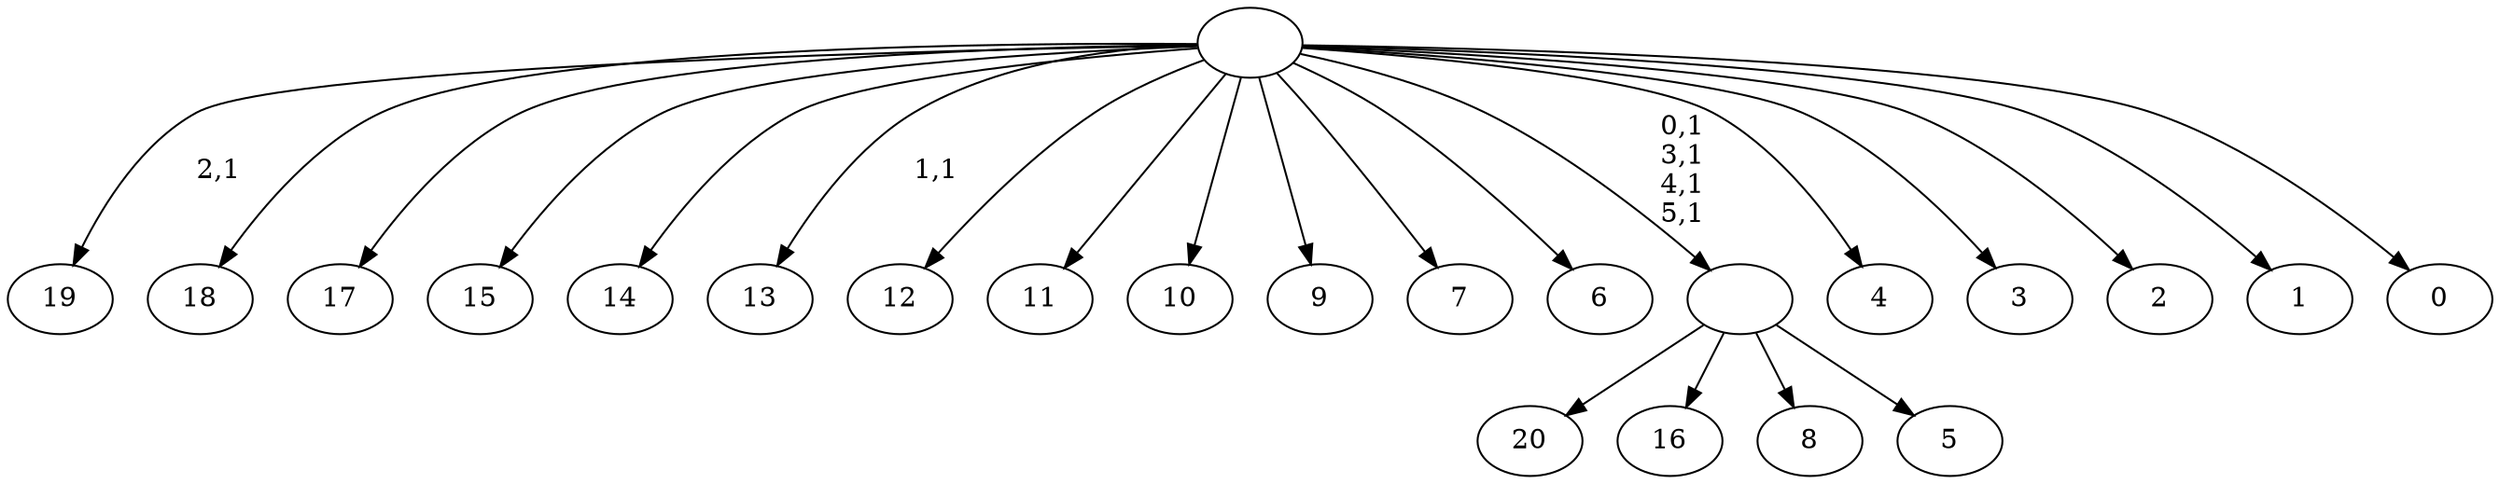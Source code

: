 digraph T {
	27 [label="20"]
	26 [label="19"]
	24 [label="18"]
	23 [label="17"]
	22 [label="16"]
	21 [label="15"]
	20 [label="14"]
	19 [label="13"]
	17 [label="12"]
	16 [label="11"]
	15 [label="10"]
	14 [label="9"]
	13 [label="8"]
	12 [label="7"]
	11 [label="6"]
	10 [label="5"]
	9 [label=""]
	5 [label="4"]
	4 [label="3"]
	3 [label="2"]
	2 [label="1"]
	1 [label="0"]
	0 [label=""]
	9 -> 27 [label=""]
	9 -> 22 [label=""]
	9 -> 13 [label=""]
	9 -> 10 [label=""]
	0 -> 9 [label="0,1\n3,1\n4,1\n5,1"]
	0 -> 19 [label="1,1"]
	0 -> 26 [label="2,1"]
	0 -> 24 [label=""]
	0 -> 23 [label=""]
	0 -> 21 [label=""]
	0 -> 20 [label=""]
	0 -> 17 [label=""]
	0 -> 16 [label=""]
	0 -> 15 [label=""]
	0 -> 14 [label=""]
	0 -> 12 [label=""]
	0 -> 11 [label=""]
	0 -> 5 [label=""]
	0 -> 4 [label=""]
	0 -> 3 [label=""]
	0 -> 2 [label=""]
	0 -> 1 [label=""]
}
